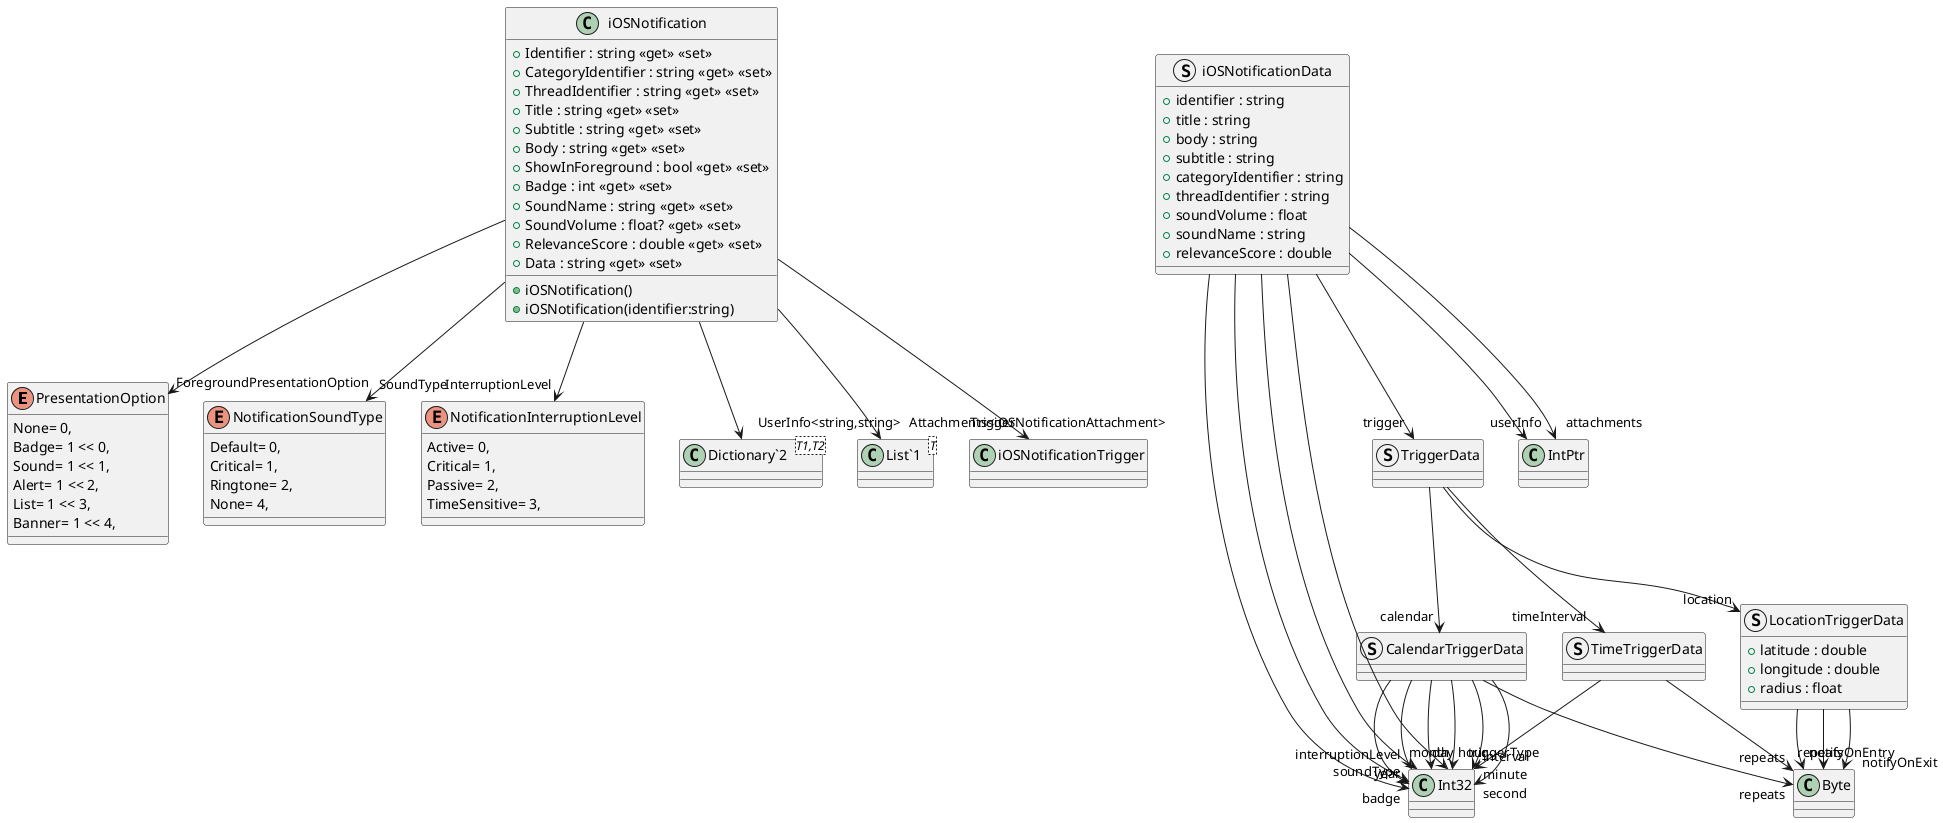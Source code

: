 @startuml
enum PresentationOption {
    None= 0,
    Badge= 1 << 0,
    Sound= 1 << 1,
    Alert= 1 << 2,
    List= 1 << 3,
    Banner= 1 << 4,
}
enum NotificationSoundType {
    Default= 0,
    Critical= 1,
    Ringtone= 2,
    None= 4,
}
enum NotificationInterruptionLevel {
    Active= 0,
    Critical= 1,
    Passive= 2,
    TimeSensitive= 3,
}
struct TimeTriggerData {
}
struct CalendarTriggerData {
}
struct LocationTriggerData {
    + latitude : double
    + longitude : double
    + radius : float
}
struct TriggerData {
}
struct iOSNotificationData {
    + identifier : string
    + title : string
    + body : string
    + subtitle : string
    + categoryIdentifier : string
    + threadIdentifier : string
    + soundVolume : float
    + soundName : string
    + relevanceScore : double
}
class iOSNotification {
    + Identifier : string <<get>> <<set>>
    + CategoryIdentifier : string <<get>> <<set>>
    + ThreadIdentifier : string <<get>> <<set>>
    + Title : string <<get>> <<set>>
    + Subtitle : string <<get>> <<set>>
    + Body : string <<get>> <<set>>
    + ShowInForeground : bool <<get>> <<set>>
    + Badge : int <<get>> <<set>>
    + SoundName : string <<get>> <<set>>
    + SoundVolume : float? <<get>> <<set>>
    + RelevanceScore : double <<get>> <<set>>
    + Data : string <<get>> <<set>>
    + iOSNotification()
    + iOSNotification(identifier:string)
}
class "Dictionary`2"<T1,T2> {
}
class "List`1"<T> {
}
TimeTriggerData --> "interval" Int32
TimeTriggerData --> "repeats" Byte
CalendarTriggerData --> "year" Int32
CalendarTriggerData --> "month" Int32
CalendarTriggerData --> "day" Int32
CalendarTriggerData --> "hour" Int32
CalendarTriggerData --> "minute" Int32
CalendarTriggerData --> "second" Int32
CalendarTriggerData --> "repeats" Byte
LocationTriggerData --> "notifyOnEntry" Byte
LocationTriggerData --> "notifyOnExit" Byte
LocationTriggerData --> "repeats" Byte
TriggerData --> "timeInterval" TimeTriggerData
TriggerData --> "calendar" CalendarTriggerData
TriggerData --> "location" LocationTriggerData
iOSNotificationData --> "badge" Int32
iOSNotificationData --> "soundType" Int32
iOSNotificationData --> "interruptionLevel" Int32
iOSNotificationData --> "userInfo" IntPtr
iOSNotificationData --> "attachments" IntPtr
iOSNotificationData --> "triggerType" Int32
iOSNotificationData --> "trigger" TriggerData
iOSNotification --> "ForegroundPresentationOption" PresentationOption
iOSNotification --> "SoundType" NotificationSoundType
iOSNotification --> "InterruptionLevel" NotificationInterruptionLevel
iOSNotification --> "UserInfo<string,string>" "Dictionary`2"
iOSNotification --> "Attachments<iOSNotificationAttachment>" "List`1"
iOSNotification --> "Trigger" iOSNotificationTrigger
@enduml
